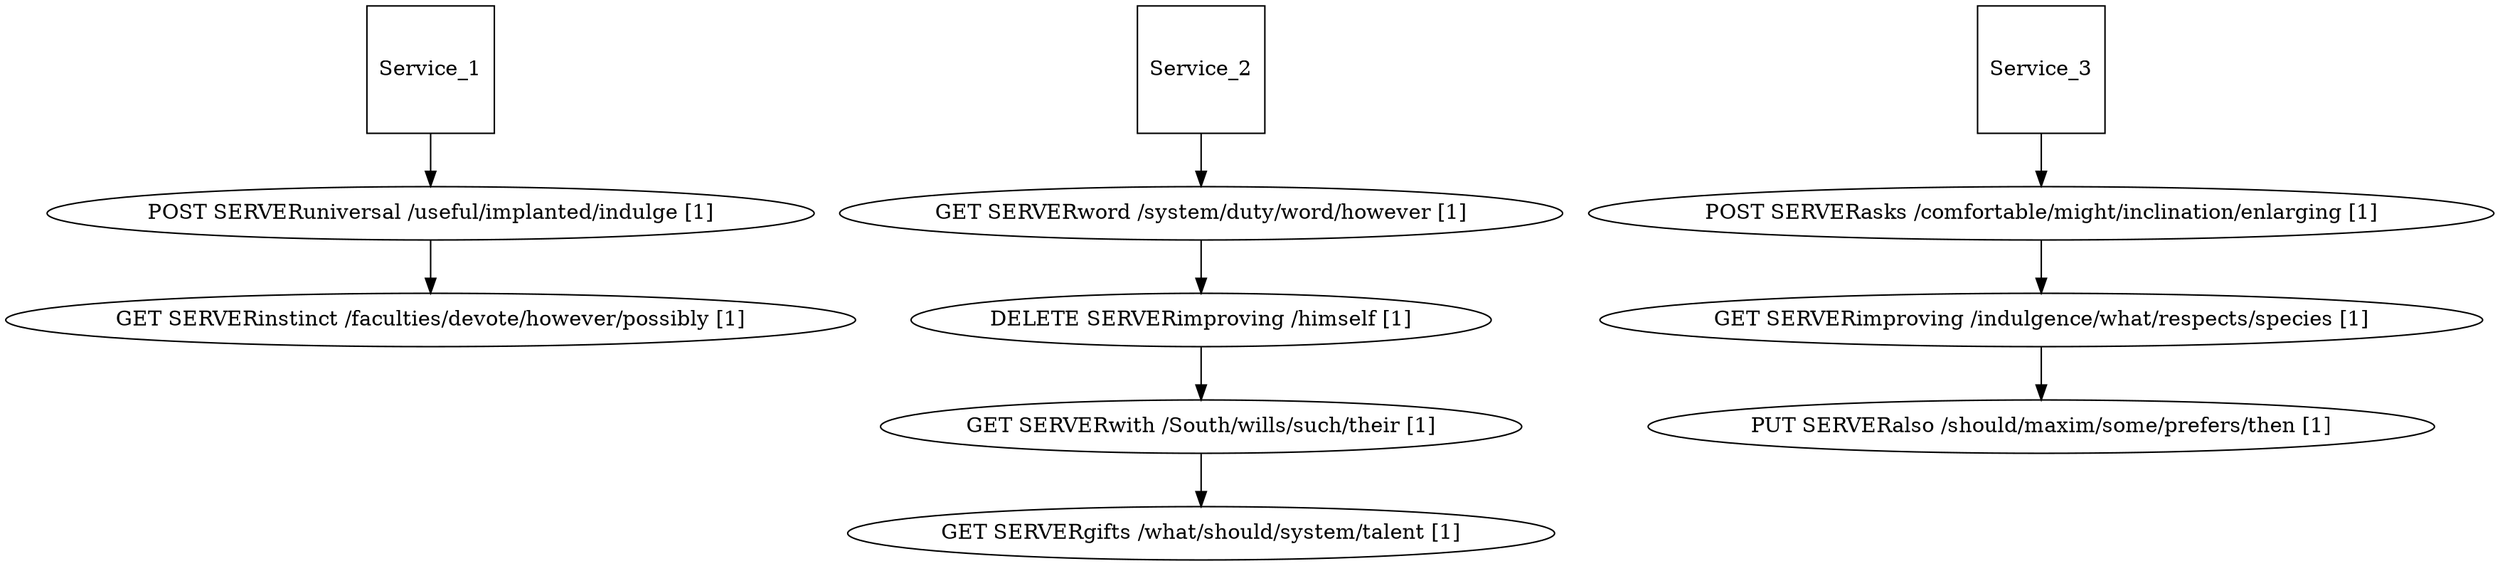 strict digraph "Fragile" {
Service_1[shape=square];
 Service_1->"POST SERVERuniversal /useful/implanted/indulge [1]"; "POST SERVERuniversal /useful/implanted/indulge [1]" -> "GET SERVERinstinct /faculties/devote/however/possibly [1]";
Service_2[shape=square];
 Service_2->"GET SERVERword /system/duty/word/however [1]"; "GET SERVERword /system/duty/word/however [1]" -> "DELETE SERVERimproving /himself [1]" -> "GET SERVERwith /South/wills/such/their [1]" -> "GET SERVERgifts /what/should/system/talent [1]";
Service_3[shape=square];
 Service_3->"POST SERVERasks /comfortable/might/inclination/enlarging [1]"; "POST SERVERasks /comfortable/might/inclination/enlarging [1]" -> "GET SERVERimproving /indulgence/what/respects/species [1]" -> "PUT SERVERalso /should/maxim/some/prefers/then [1]";
}